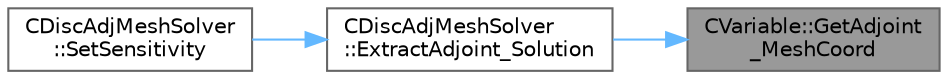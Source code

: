 digraph "CVariable::GetAdjoint_MeshCoord"
{
 // LATEX_PDF_SIZE
  bgcolor="transparent";
  edge [fontname=Helvetica,fontsize=10,labelfontname=Helvetica,labelfontsize=10];
  node [fontname=Helvetica,fontsize=10,shape=box,height=0.2,width=0.4];
  rankdir="RL";
  Node1 [id="Node000001",label="CVariable::GetAdjoint\l_MeshCoord",height=0.2,width=0.4,color="gray40", fillcolor="grey60", style="filled", fontcolor="black",tooltip="A virtual member. Recover the value of the adjoint of the mesh coordinates."];
  Node1 -> Node2 [id="edge1_Node000001_Node000002",dir="back",color="steelblue1",style="solid",tooltip=" "];
  Node2 [id="Node000002",label="CDiscAdjMeshSolver\l::ExtractAdjoint_Solution",height=0.2,width=0.4,color="grey40", fillcolor="white", style="filled",URL="$classCDiscAdjMeshSolver.html#afbae7188b0593e45aa1f34048e14a9ad",tooltip="Sets the adjoint values of the input variables of the flow (+turb.) iteration after tape has been eva..."];
  Node2 -> Node3 [id="edge2_Node000002_Node000003",dir="back",color="steelblue1",style="solid",tooltip=" "];
  Node3 [id="Node000003",label="CDiscAdjMeshSolver\l::SetSensitivity",height=0.2,width=0.4,color="grey40", fillcolor="white", style="filled",URL="$classCDiscAdjMeshSolver.html#aebbe0bcb0b07daa76d7ea6851125696e",tooltip="Extract and set the geometrical sensitivity."];
}
